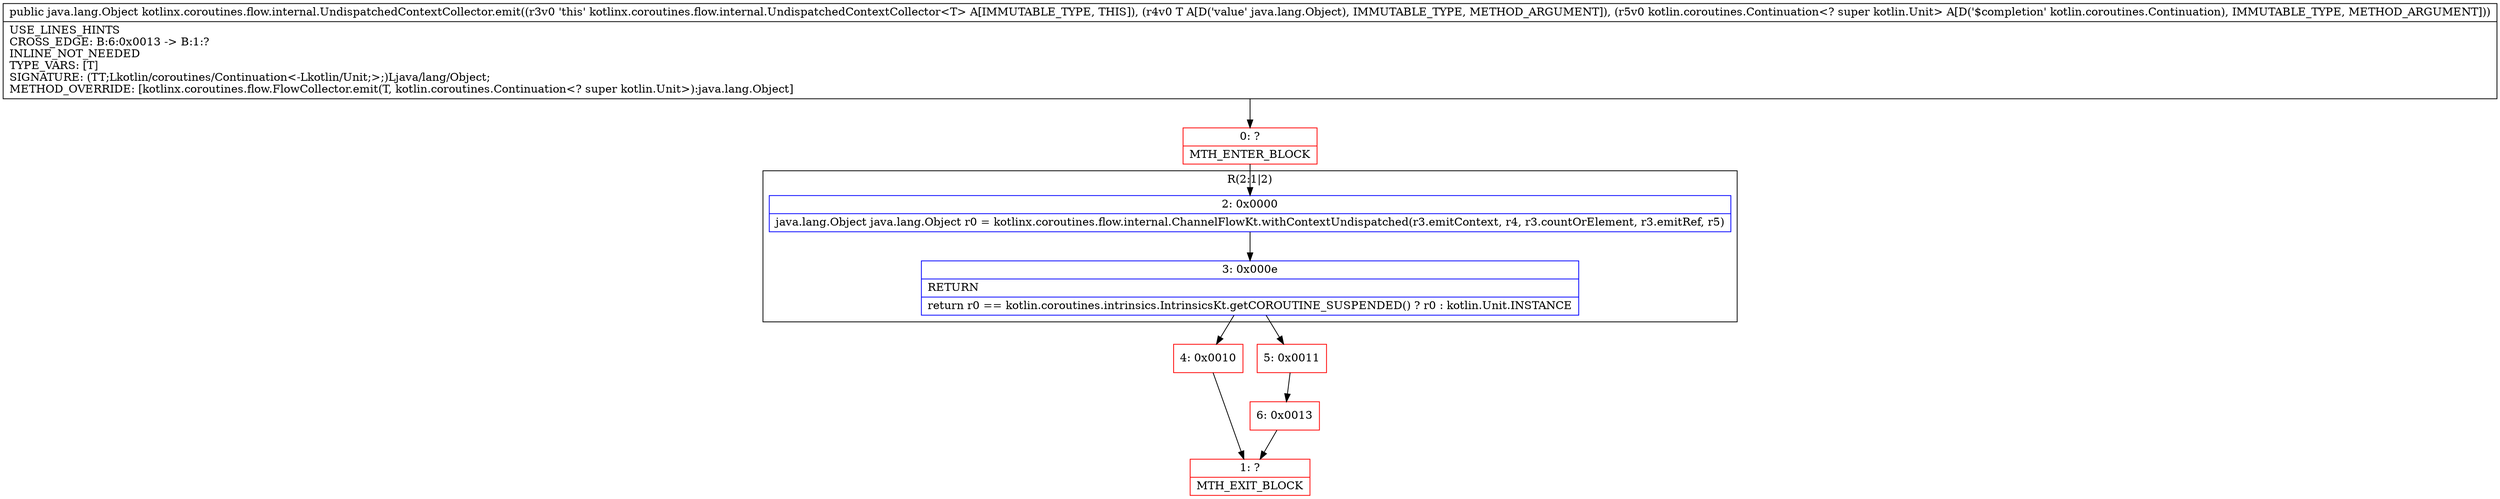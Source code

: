 digraph "CFG forkotlinx.coroutines.flow.internal.UndispatchedContextCollector.emit(Ljava\/lang\/Object;Lkotlin\/coroutines\/Continuation;)Ljava\/lang\/Object;" {
subgraph cluster_Region_878325301 {
label = "R(2:1|2)";
node [shape=record,color=blue];
Node_2 [shape=record,label="{2\:\ 0x0000|java.lang.Object java.lang.Object r0 = kotlinx.coroutines.flow.internal.ChannelFlowKt.withContextUndispatched(r3.emitContext, r4, r3.countOrElement, r3.emitRef, r5)\l}"];
Node_3 [shape=record,label="{3\:\ 0x000e|RETURN\l|return r0 == kotlin.coroutines.intrinsics.IntrinsicsKt.getCOROUTINE_SUSPENDED() ? r0 : kotlin.Unit.INSTANCE\l}"];
}
Node_0 [shape=record,color=red,label="{0\:\ ?|MTH_ENTER_BLOCK\l}"];
Node_4 [shape=record,color=red,label="{4\:\ 0x0010}"];
Node_1 [shape=record,color=red,label="{1\:\ ?|MTH_EXIT_BLOCK\l}"];
Node_5 [shape=record,color=red,label="{5\:\ 0x0011}"];
Node_6 [shape=record,color=red,label="{6\:\ 0x0013}"];
MethodNode[shape=record,label="{public java.lang.Object kotlinx.coroutines.flow.internal.UndispatchedContextCollector.emit((r3v0 'this' kotlinx.coroutines.flow.internal.UndispatchedContextCollector\<T\> A[IMMUTABLE_TYPE, THIS]), (r4v0 T A[D('value' java.lang.Object), IMMUTABLE_TYPE, METHOD_ARGUMENT]), (r5v0 kotlin.coroutines.Continuation\<? super kotlin.Unit\> A[D('$completion' kotlin.coroutines.Continuation), IMMUTABLE_TYPE, METHOD_ARGUMENT]))  | USE_LINES_HINTS\lCROSS_EDGE: B:6:0x0013 \-\> B:1:?\lINLINE_NOT_NEEDED\lTYPE_VARS: [T]\lSIGNATURE: (TT;Lkotlin\/coroutines\/Continuation\<\-Lkotlin\/Unit;\>;)Ljava\/lang\/Object;\lMETHOD_OVERRIDE: [kotlinx.coroutines.flow.FlowCollector.emit(T, kotlin.coroutines.Continuation\<? super kotlin.Unit\>):java.lang.Object]\l}"];
MethodNode -> Node_0;Node_2 -> Node_3;
Node_3 -> Node_4;
Node_3 -> Node_5;
Node_0 -> Node_2;
Node_4 -> Node_1;
Node_5 -> Node_6;
Node_6 -> Node_1;
}


